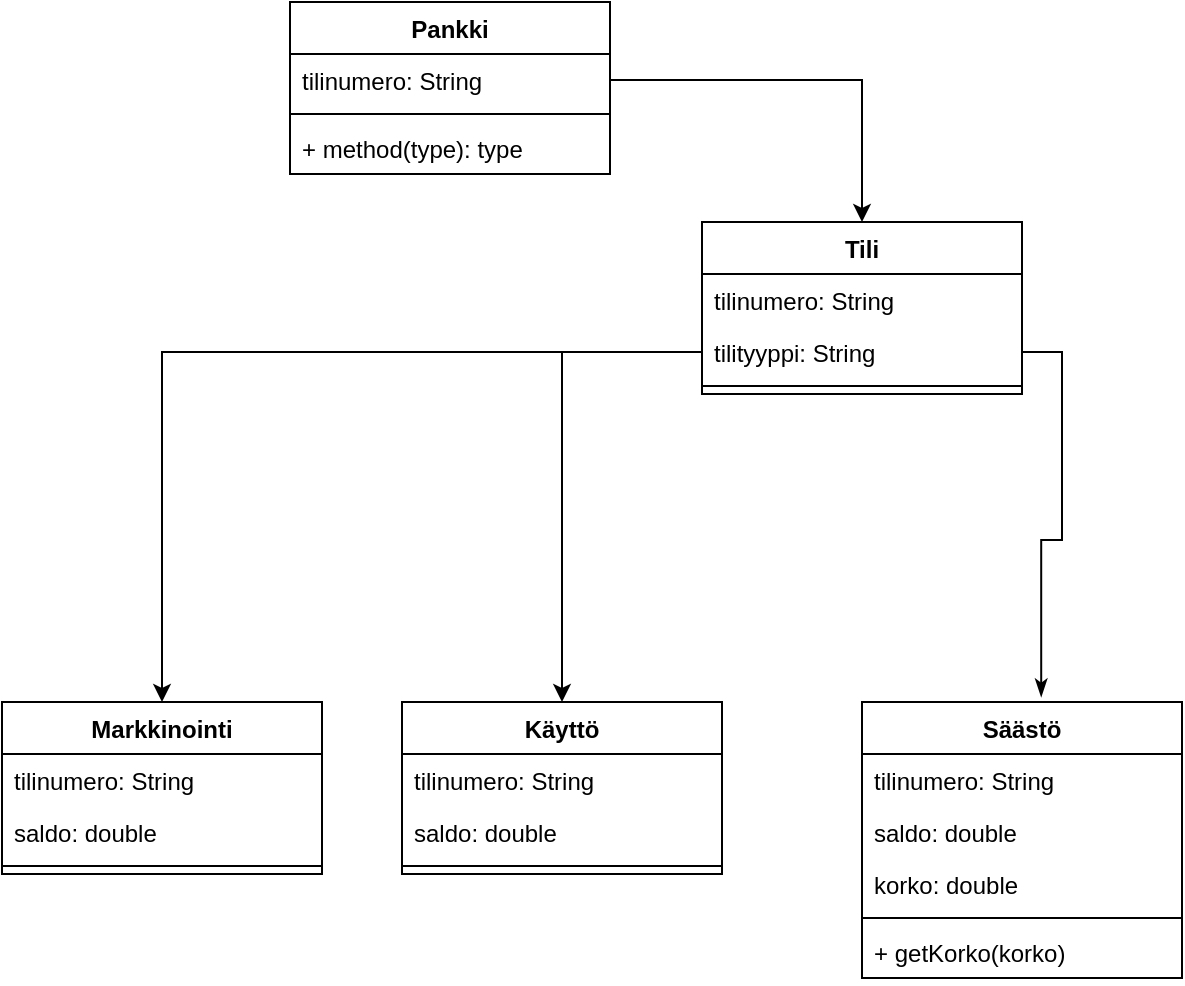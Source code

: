 <mxfile version="14.3.1" type="device"><diagram id="W1cfA95mRSDVbbqY0JrI" name="Page-1"><mxGraphModel dx="878" dy="776" grid="1" gridSize="10" guides="1" tooltips="1" connect="1" arrows="1" fold="1" page="1" pageScale="1" pageWidth="827" pageHeight="1169" math="0" shadow="0"><root><mxCell id="0"/><mxCell id="1" parent="0"/><mxCell id="jvhCohb6fWrF4WHxiGCU-1" value="Pankki" style="swimlane;fontStyle=1;align=center;verticalAlign=top;childLayout=stackLayout;horizontal=1;startSize=26;horizontalStack=0;resizeParent=1;resizeParentMax=0;resizeLast=0;collapsible=1;marginBottom=0;" parent="1" vertex="1"><mxGeometry x="334" y="120" width="160" height="86" as="geometry"/></mxCell><mxCell id="jvhCohb6fWrF4WHxiGCU-2" value="tilinumero: String" style="text;strokeColor=none;fillColor=none;align=left;verticalAlign=top;spacingLeft=4;spacingRight=4;overflow=hidden;rotatable=0;points=[[0,0.5],[1,0.5]];portConstraint=eastwest;" parent="jvhCohb6fWrF4WHxiGCU-1" vertex="1"><mxGeometry y="26" width="160" height="26" as="geometry"/></mxCell><mxCell id="jvhCohb6fWrF4WHxiGCU-3" value="" style="line;strokeWidth=1;fillColor=none;align=left;verticalAlign=middle;spacingTop=-1;spacingLeft=3;spacingRight=3;rotatable=0;labelPosition=right;points=[];portConstraint=eastwest;" parent="jvhCohb6fWrF4WHxiGCU-1" vertex="1"><mxGeometry y="52" width="160" height="8" as="geometry"/></mxCell><mxCell id="jvhCohb6fWrF4WHxiGCU-4" value="+ method(type): type" style="text;strokeColor=none;fillColor=none;align=left;verticalAlign=top;spacingLeft=4;spacingRight=4;overflow=hidden;rotatable=0;points=[[0,0.5],[1,0.5]];portConstraint=eastwest;" parent="jvhCohb6fWrF4WHxiGCU-1" vertex="1"><mxGeometry y="60" width="160" height="26" as="geometry"/></mxCell><mxCell id="jvhCohb6fWrF4WHxiGCU-5" value="Tili" style="swimlane;fontStyle=1;align=center;verticalAlign=top;childLayout=stackLayout;horizontal=1;startSize=26;horizontalStack=0;resizeParent=1;resizeParentMax=0;resizeLast=0;collapsible=1;marginBottom=0;" parent="1" vertex="1"><mxGeometry x="540" y="230" width="160" height="86" as="geometry"/></mxCell><mxCell id="jvhCohb6fWrF4WHxiGCU-6" value="tilinumero: String" style="text;strokeColor=none;fillColor=none;align=left;verticalAlign=top;spacingLeft=4;spacingRight=4;overflow=hidden;rotatable=0;points=[[0,0.5],[1,0.5]];portConstraint=eastwest;" parent="jvhCohb6fWrF4WHxiGCU-5" vertex="1"><mxGeometry y="26" width="160" height="26" as="geometry"/></mxCell><mxCell id="jvhCohb6fWrF4WHxiGCU-10" value="tilityyppi: String" style="text;strokeColor=none;fillColor=none;align=left;verticalAlign=top;spacingLeft=4;spacingRight=4;overflow=hidden;rotatable=0;points=[[0,0.5],[1,0.5]];portConstraint=eastwest;" parent="jvhCohb6fWrF4WHxiGCU-5" vertex="1"><mxGeometry y="52" width="160" height="26" as="geometry"/></mxCell><mxCell id="jvhCohb6fWrF4WHxiGCU-7" value="" style="line;strokeWidth=1;fillColor=none;align=left;verticalAlign=middle;spacingTop=-1;spacingLeft=3;spacingRight=3;rotatable=0;labelPosition=right;points=[];portConstraint=eastwest;" parent="jvhCohb6fWrF4WHxiGCU-5" vertex="1"><mxGeometry y="78" width="160" height="8" as="geometry"/></mxCell><mxCell id="jvhCohb6fWrF4WHxiGCU-9" style="edgeStyle=orthogonalEdgeStyle;rounded=0;orthogonalLoop=1;jettySize=auto;html=1;" parent="1" source="jvhCohb6fWrF4WHxiGCU-2" target="jvhCohb6fWrF4WHxiGCU-5" edge="1"><mxGeometry relative="1" as="geometry"/></mxCell><mxCell id="jvhCohb6fWrF4WHxiGCU-20" value="Markkinointi" style="swimlane;fontStyle=1;align=center;verticalAlign=top;childLayout=stackLayout;horizontal=1;startSize=26;horizontalStack=0;resizeParent=1;resizeParentMax=0;resizeLast=0;collapsible=1;marginBottom=0;" parent="1" vertex="1"><mxGeometry x="190" y="470" width="160" height="86" as="geometry"/></mxCell><mxCell id="jvhCohb6fWrF4WHxiGCU-21" value="tilinumero: String" style="text;strokeColor=none;fillColor=none;align=left;verticalAlign=top;spacingLeft=4;spacingRight=4;overflow=hidden;rotatable=0;points=[[0,0.5],[1,0.5]];portConstraint=eastwest;" parent="jvhCohb6fWrF4WHxiGCU-20" vertex="1"><mxGeometry y="26" width="160" height="26" as="geometry"/></mxCell><mxCell id="jvhCohb6fWrF4WHxiGCU-33" value="saldo: double" style="text;strokeColor=none;fillColor=none;align=left;verticalAlign=top;spacingLeft=4;spacingRight=4;overflow=hidden;rotatable=0;points=[[0,0.5],[1,0.5]];portConstraint=eastwest;" parent="jvhCohb6fWrF4WHxiGCU-20" vertex="1"><mxGeometry y="52" width="160" height="26" as="geometry"/></mxCell><mxCell id="jvhCohb6fWrF4WHxiGCU-22" value="" style="line;strokeWidth=1;fillColor=none;align=left;verticalAlign=middle;spacingTop=-1;spacingLeft=3;spacingRight=3;rotatable=0;labelPosition=right;points=[];portConstraint=eastwest;" parent="jvhCohb6fWrF4WHxiGCU-20" vertex="1"><mxGeometry y="78" width="160" height="8" as="geometry"/></mxCell><mxCell id="jvhCohb6fWrF4WHxiGCU-28" value="Säästö" style="swimlane;fontStyle=1;align=center;verticalAlign=top;childLayout=stackLayout;horizontal=1;startSize=26;horizontalStack=0;resizeParent=1;resizeParentMax=0;resizeLast=0;collapsible=1;marginBottom=0;" parent="1" vertex="1"><mxGeometry x="620" y="470" width="160" height="138" as="geometry"/></mxCell><mxCell id="jvhCohb6fWrF4WHxiGCU-29" value="tilinumero: String" style="text;strokeColor=none;fillColor=none;align=left;verticalAlign=top;spacingLeft=4;spacingRight=4;overflow=hidden;rotatable=0;points=[[0,0.5],[1,0.5]];portConstraint=eastwest;" parent="jvhCohb6fWrF4WHxiGCU-28" vertex="1"><mxGeometry y="26" width="160" height="26" as="geometry"/></mxCell><mxCell id="jvhCohb6fWrF4WHxiGCU-32" value="saldo: double" style="text;strokeColor=none;fillColor=none;align=left;verticalAlign=top;spacingLeft=4;spacingRight=4;overflow=hidden;rotatable=0;points=[[0,0.5],[1,0.5]];portConstraint=eastwest;" parent="jvhCohb6fWrF4WHxiGCU-28" vertex="1"><mxGeometry y="52" width="160" height="26" as="geometry"/></mxCell><mxCell id="jvhCohb6fWrF4WHxiGCU-39" value="korko: double" style="text;strokeColor=none;fillColor=none;align=left;verticalAlign=top;spacingLeft=4;spacingRight=4;overflow=hidden;rotatable=0;points=[[0,0.5],[1,0.5]];portConstraint=eastwest;" parent="jvhCohb6fWrF4WHxiGCU-28" vertex="1"><mxGeometry y="78" width="160" height="26" as="geometry"/></mxCell><mxCell id="jvhCohb6fWrF4WHxiGCU-30" value="" style="line;strokeWidth=1;fillColor=none;align=left;verticalAlign=middle;spacingTop=-1;spacingLeft=3;spacingRight=3;rotatable=0;labelPosition=right;points=[];portConstraint=eastwest;" parent="jvhCohb6fWrF4WHxiGCU-28" vertex="1"><mxGeometry y="104" width="160" height="8" as="geometry"/></mxCell><mxCell id="jvhCohb6fWrF4WHxiGCU-31" value="+ getKorko(korko)" style="text;strokeColor=none;fillColor=none;align=left;verticalAlign=top;spacingLeft=4;spacingRight=4;overflow=hidden;rotatable=0;points=[[0,0.5],[1,0.5]];portConstraint=eastwest;" parent="jvhCohb6fWrF4WHxiGCU-28" vertex="1"><mxGeometry y="112" width="160" height="26" as="geometry"/></mxCell><mxCell id="jvhCohb6fWrF4WHxiGCU-34" value="Käyttö" style="swimlane;fontStyle=1;align=center;verticalAlign=top;childLayout=stackLayout;horizontal=1;startSize=26;horizontalStack=0;resizeParent=1;resizeParentMax=0;resizeLast=0;collapsible=1;marginBottom=0;" parent="1" vertex="1"><mxGeometry x="390" y="470" width="160" height="86" as="geometry"/></mxCell><mxCell id="jvhCohb6fWrF4WHxiGCU-35" value="tilinumero: String" style="text;strokeColor=none;fillColor=none;align=left;verticalAlign=top;spacingLeft=4;spacingRight=4;overflow=hidden;rotatable=0;points=[[0,0.5],[1,0.5]];portConstraint=eastwest;" parent="jvhCohb6fWrF4WHxiGCU-34" vertex="1"><mxGeometry y="26" width="160" height="26" as="geometry"/></mxCell><mxCell id="jvhCohb6fWrF4WHxiGCU-36" value="saldo: double" style="text;strokeColor=none;fillColor=none;align=left;verticalAlign=top;spacingLeft=4;spacingRight=4;overflow=hidden;rotatable=0;points=[[0,0.5],[1,0.5]];portConstraint=eastwest;" parent="jvhCohb6fWrF4WHxiGCU-34" vertex="1"><mxGeometry y="52" width="160" height="26" as="geometry"/></mxCell><mxCell id="jvhCohb6fWrF4WHxiGCU-37" value="" style="line;strokeWidth=1;fillColor=none;align=left;verticalAlign=middle;spacingTop=-1;spacingLeft=3;spacingRight=3;rotatable=0;labelPosition=right;points=[];portConstraint=eastwest;" parent="jvhCohb6fWrF4WHxiGCU-34" vertex="1"><mxGeometry y="78" width="160" height="8" as="geometry"/></mxCell><mxCell id="jvhCohb6fWrF4WHxiGCU-42" style="edgeStyle=orthogonalEdgeStyle;rounded=0;orthogonalLoop=1;jettySize=auto;html=1;exitX=0;exitY=0.5;exitDx=0;exitDy=0;entryX=0.5;entryY=0;entryDx=0;entryDy=0;endArrow=classic;endFill=1;" parent="1" source="jvhCohb6fWrF4WHxiGCU-10" target="jvhCohb6fWrF4WHxiGCU-34" edge="1"><mxGeometry relative="1" as="geometry"/></mxCell><mxCell id="jvhCohb6fWrF4WHxiGCU-44" style="edgeStyle=orthogonalEdgeStyle;rounded=0;orthogonalLoop=1;jettySize=auto;html=1;entryX=0.5;entryY=0;entryDx=0;entryDy=0;startArrow=none;startFill=0;" parent="1" source="jvhCohb6fWrF4WHxiGCU-10" target="jvhCohb6fWrF4WHxiGCU-20" edge="1"><mxGeometry relative="1" as="geometry"/></mxCell><mxCell id="jvhCohb6fWrF4WHxiGCU-45" style="edgeStyle=orthogonalEdgeStyle;rounded=0;orthogonalLoop=1;jettySize=auto;html=1;entryX=0.56;entryY=-0.019;entryDx=0;entryDy=0;entryPerimeter=0;startArrow=none;startFill=0;endArrow=classicThin;endFill=1;" parent="1" source="jvhCohb6fWrF4WHxiGCU-10" target="jvhCohb6fWrF4WHxiGCU-28" edge="1"><mxGeometry relative="1" as="geometry"/></mxCell></root></mxGraphModel></diagram></mxfile>